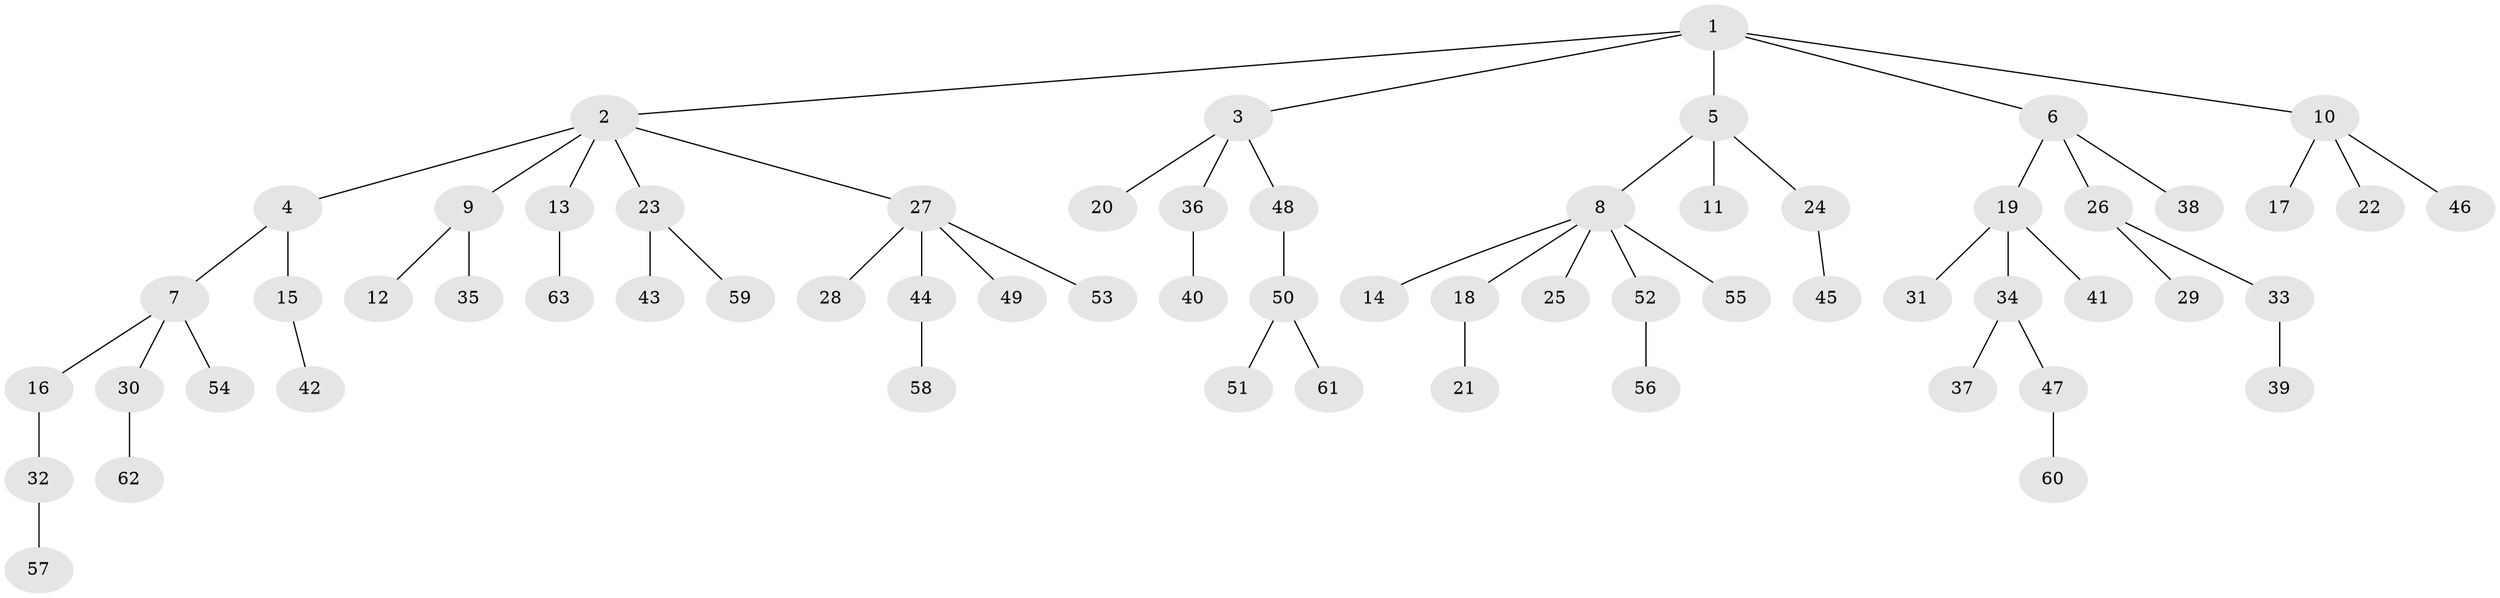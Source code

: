 // coarse degree distribution, {5: 0.03125, 7: 0.03125, 3: 0.125, 1: 0.5625, 4: 0.0625, 2: 0.1875}
// Generated by graph-tools (version 1.1) at 2025/37/03/04/25 23:37:20]
// undirected, 63 vertices, 62 edges
graph export_dot {
  node [color=gray90,style=filled];
  1;
  2;
  3;
  4;
  5;
  6;
  7;
  8;
  9;
  10;
  11;
  12;
  13;
  14;
  15;
  16;
  17;
  18;
  19;
  20;
  21;
  22;
  23;
  24;
  25;
  26;
  27;
  28;
  29;
  30;
  31;
  32;
  33;
  34;
  35;
  36;
  37;
  38;
  39;
  40;
  41;
  42;
  43;
  44;
  45;
  46;
  47;
  48;
  49;
  50;
  51;
  52;
  53;
  54;
  55;
  56;
  57;
  58;
  59;
  60;
  61;
  62;
  63;
  1 -- 2;
  1 -- 3;
  1 -- 5;
  1 -- 6;
  1 -- 10;
  2 -- 4;
  2 -- 9;
  2 -- 13;
  2 -- 23;
  2 -- 27;
  3 -- 20;
  3 -- 36;
  3 -- 48;
  4 -- 7;
  4 -- 15;
  5 -- 8;
  5 -- 11;
  5 -- 24;
  6 -- 19;
  6 -- 26;
  6 -- 38;
  7 -- 16;
  7 -- 30;
  7 -- 54;
  8 -- 14;
  8 -- 18;
  8 -- 25;
  8 -- 52;
  8 -- 55;
  9 -- 12;
  9 -- 35;
  10 -- 17;
  10 -- 22;
  10 -- 46;
  13 -- 63;
  15 -- 42;
  16 -- 32;
  18 -- 21;
  19 -- 31;
  19 -- 34;
  19 -- 41;
  23 -- 43;
  23 -- 59;
  24 -- 45;
  26 -- 29;
  26 -- 33;
  27 -- 28;
  27 -- 44;
  27 -- 49;
  27 -- 53;
  30 -- 62;
  32 -- 57;
  33 -- 39;
  34 -- 37;
  34 -- 47;
  36 -- 40;
  44 -- 58;
  47 -- 60;
  48 -- 50;
  50 -- 51;
  50 -- 61;
  52 -- 56;
}
